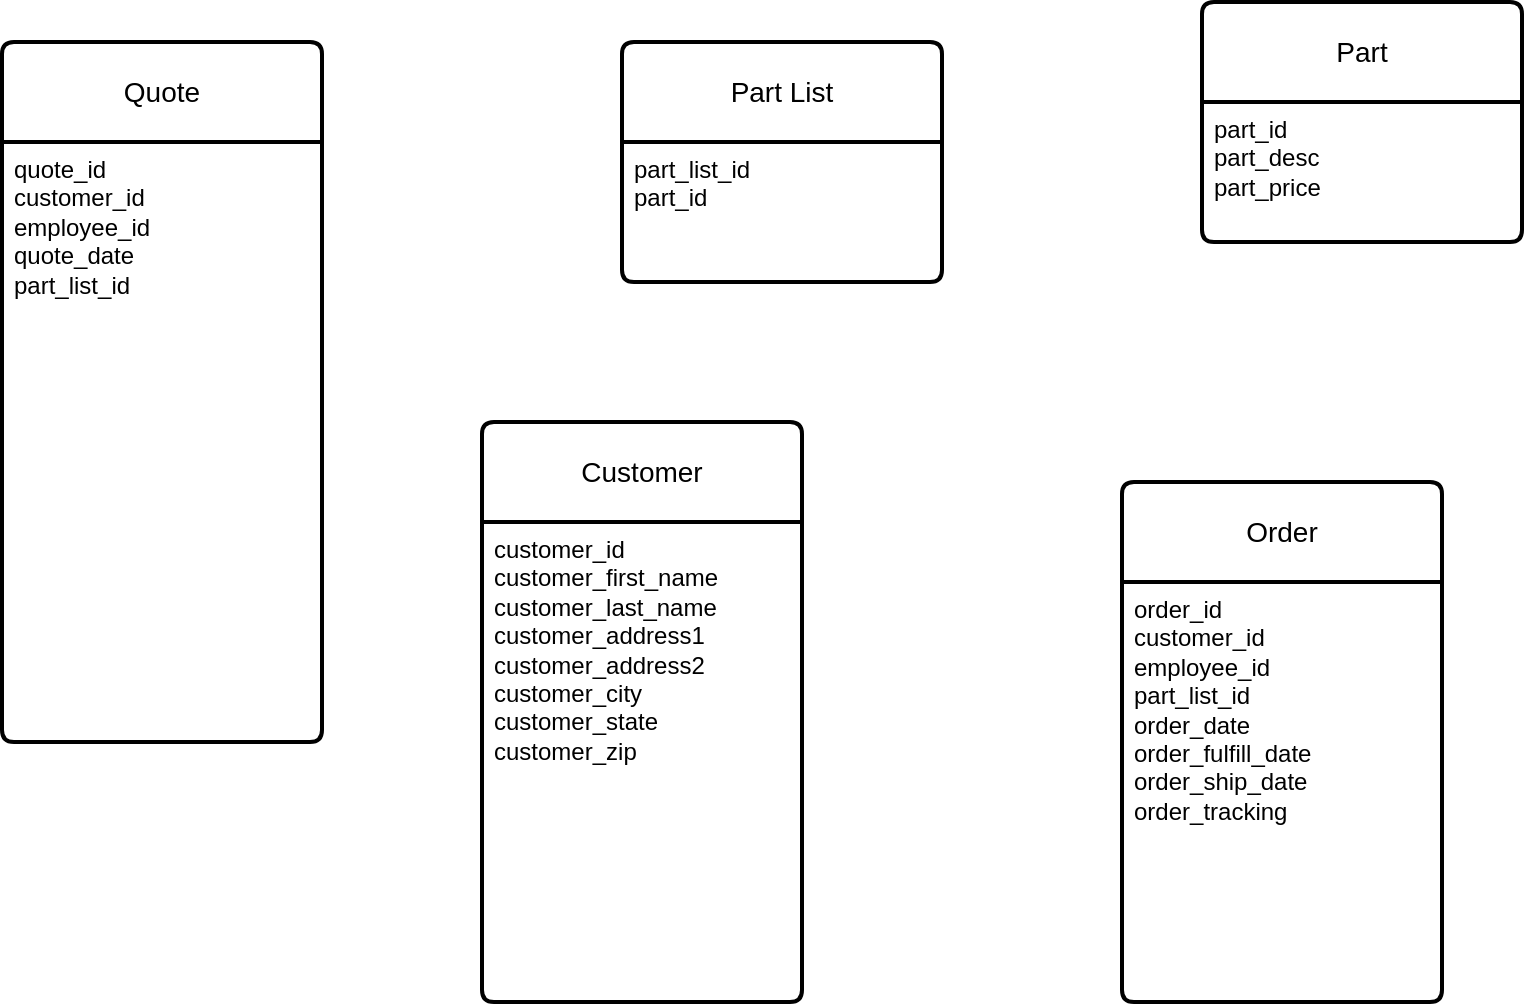 <mxfile version="22.0.8" type="github">
  <diagram id="R2lEEEUBdFMjLlhIrx00" name="Page-1">
    <mxGraphModel dx="1434" dy="754" grid="1" gridSize="10" guides="1" tooltips="1" connect="1" arrows="1" fold="1" page="1" pageScale="1" pageWidth="850" pageHeight="1100" math="0" shadow="0" extFonts="Permanent Marker^https://fonts.googleapis.com/css?family=Permanent+Marker">
      <root>
        <mxCell id="0" />
        <mxCell id="1" parent="0" />
        <mxCell id="S-5__O05gs6nP9wvUdie-80" value="Quote" style="swimlane;childLayout=stackLayout;horizontal=1;startSize=50;horizontalStack=0;rounded=1;fontSize=14;fontStyle=0;strokeWidth=2;resizeParent=0;resizeLast=1;shadow=0;dashed=0;align=center;arcSize=4;whiteSpace=wrap;html=1;" vertex="1" parent="1">
          <mxGeometry x="40" y="130" width="160" height="350" as="geometry" />
        </mxCell>
        <mxCell id="S-5__O05gs6nP9wvUdie-81" value="&lt;div&gt;quote_id&lt;/div&gt;&lt;div&gt;customer_id&lt;/div&gt;&lt;div&gt;employee_id&lt;br&gt;&lt;/div&gt;&lt;div&gt;quote_date&lt;/div&gt;&lt;div&gt;part_list_id&lt;/div&gt;&lt;div&gt;&lt;br&gt;&lt;/div&gt;&lt;div&gt;&lt;br&gt;&lt;/div&gt;&lt;div&gt;&lt;br&gt;&lt;/div&gt;" style="align=left;strokeColor=none;fillColor=none;spacingLeft=4;fontSize=12;verticalAlign=top;resizable=0;rotatable=0;part=1;html=1;" vertex="1" parent="S-5__O05gs6nP9wvUdie-80">
          <mxGeometry y="50" width="160" height="300" as="geometry" />
        </mxCell>
        <mxCell id="S-5__O05gs6nP9wvUdie-85" value="Part" style="swimlane;childLayout=stackLayout;horizontal=1;startSize=50;horizontalStack=0;rounded=1;fontSize=14;fontStyle=0;strokeWidth=2;resizeParent=0;resizeLast=1;shadow=0;dashed=0;align=center;arcSize=4;whiteSpace=wrap;html=1;" vertex="1" parent="1">
          <mxGeometry x="640" y="110" width="160" height="120" as="geometry" />
        </mxCell>
        <mxCell id="S-5__O05gs6nP9wvUdie-86" value="&lt;div&gt;part_id&lt;/div&gt;&lt;div&gt;part_desc&lt;/div&gt;&lt;div&gt;part_price&lt;br&gt;&lt;/div&gt;" style="align=left;strokeColor=none;fillColor=none;spacingLeft=4;fontSize=12;verticalAlign=top;resizable=0;rotatable=0;part=1;html=1;" vertex="1" parent="S-5__O05gs6nP9wvUdie-85">
          <mxGeometry y="50" width="160" height="70" as="geometry" />
        </mxCell>
        <mxCell id="S-5__O05gs6nP9wvUdie-87" value="Part List" style="swimlane;childLayout=stackLayout;horizontal=1;startSize=50;horizontalStack=0;rounded=1;fontSize=14;fontStyle=0;strokeWidth=2;resizeParent=0;resizeLast=1;shadow=0;dashed=0;align=center;arcSize=4;whiteSpace=wrap;html=1;" vertex="1" parent="1">
          <mxGeometry x="350" y="130" width="160" height="120" as="geometry" />
        </mxCell>
        <mxCell id="S-5__O05gs6nP9wvUdie-88" value="&lt;div&gt;part_list_id&lt;/div&gt;&lt;div&gt;part_id&lt;br&gt;&lt;/div&gt;&lt;div&gt;&lt;br&gt;&lt;/div&gt;" style="align=left;strokeColor=none;fillColor=none;spacingLeft=4;fontSize=12;verticalAlign=top;resizable=0;rotatable=0;part=1;html=1;" vertex="1" parent="S-5__O05gs6nP9wvUdie-87">
          <mxGeometry y="50" width="160" height="70" as="geometry" />
        </mxCell>
        <mxCell id="S-5__O05gs6nP9wvUdie-89" value="Order" style="swimlane;childLayout=stackLayout;horizontal=1;startSize=50;horizontalStack=0;rounded=1;fontSize=14;fontStyle=0;strokeWidth=2;resizeParent=0;resizeLast=1;shadow=0;dashed=0;align=center;arcSize=4;whiteSpace=wrap;html=1;" vertex="1" parent="1">
          <mxGeometry x="600" y="350" width="160" height="260" as="geometry" />
        </mxCell>
        <mxCell id="S-5__O05gs6nP9wvUdie-90" value="&lt;div&gt;order_id&lt;/div&gt;&lt;div&gt;customer_id&lt;/div&gt;&lt;div&gt;employee_id&lt;/div&gt;&lt;div&gt;part_list_id&lt;/div&gt;&lt;div&gt;order_date&lt;/div&gt;&lt;div&gt;order_fulfill_date&lt;/div&gt;&lt;div&gt;order_ship_date&lt;/div&gt;&lt;div&gt;order_tracking&lt;br&gt;&lt;/div&gt;&lt;div&gt;&lt;br&gt;&lt;/div&gt;&lt;div&gt;&lt;br&gt;&lt;/div&gt;" style="align=left;strokeColor=none;fillColor=none;spacingLeft=4;fontSize=12;verticalAlign=top;resizable=0;rotatable=0;part=1;html=1;" vertex="1" parent="S-5__O05gs6nP9wvUdie-89">
          <mxGeometry y="50" width="160" height="210" as="geometry" />
        </mxCell>
        <mxCell id="S-5__O05gs6nP9wvUdie-92" value="Customer" style="swimlane;childLayout=stackLayout;horizontal=1;startSize=50;horizontalStack=0;rounded=1;fontSize=14;fontStyle=0;strokeWidth=2;resizeParent=0;resizeLast=1;shadow=0;dashed=0;align=center;arcSize=4;whiteSpace=wrap;html=1;" vertex="1" parent="1">
          <mxGeometry x="280" y="320" width="160" height="290" as="geometry" />
        </mxCell>
        <mxCell id="S-5__O05gs6nP9wvUdie-93" value="&lt;div&gt;customer_id&lt;/div&gt;&lt;div&gt;customer_first_name&lt;/div&gt;&lt;div&gt;customer_last_name&lt;/div&gt;&lt;div&gt;customer_address1&lt;/div&gt;&lt;div&gt;customer_address2&lt;/div&gt;&lt;div&gt;customer_city&lt;/div&gt;&lt;div&gt;customer_state&lt;/div&gt;&lt;div&gt;customer_zip&lt;br&gt;&lt;/div&gt;" style="align=left;strokeColor=none;fillColor=none;spacingLeft=4;fontSize=12;verticalAlign=top;resizable=0;rotatable=0;part=1;html=1;" vertex="1" parent="S-5__O05gs6nP9wvUdie-92">
          <mxGeometry y="50" width="160" height="240" as="geometry" />
        </mxCell>
      </root>
    </mxGraphModel>
  </diagram>
</mxfile>
